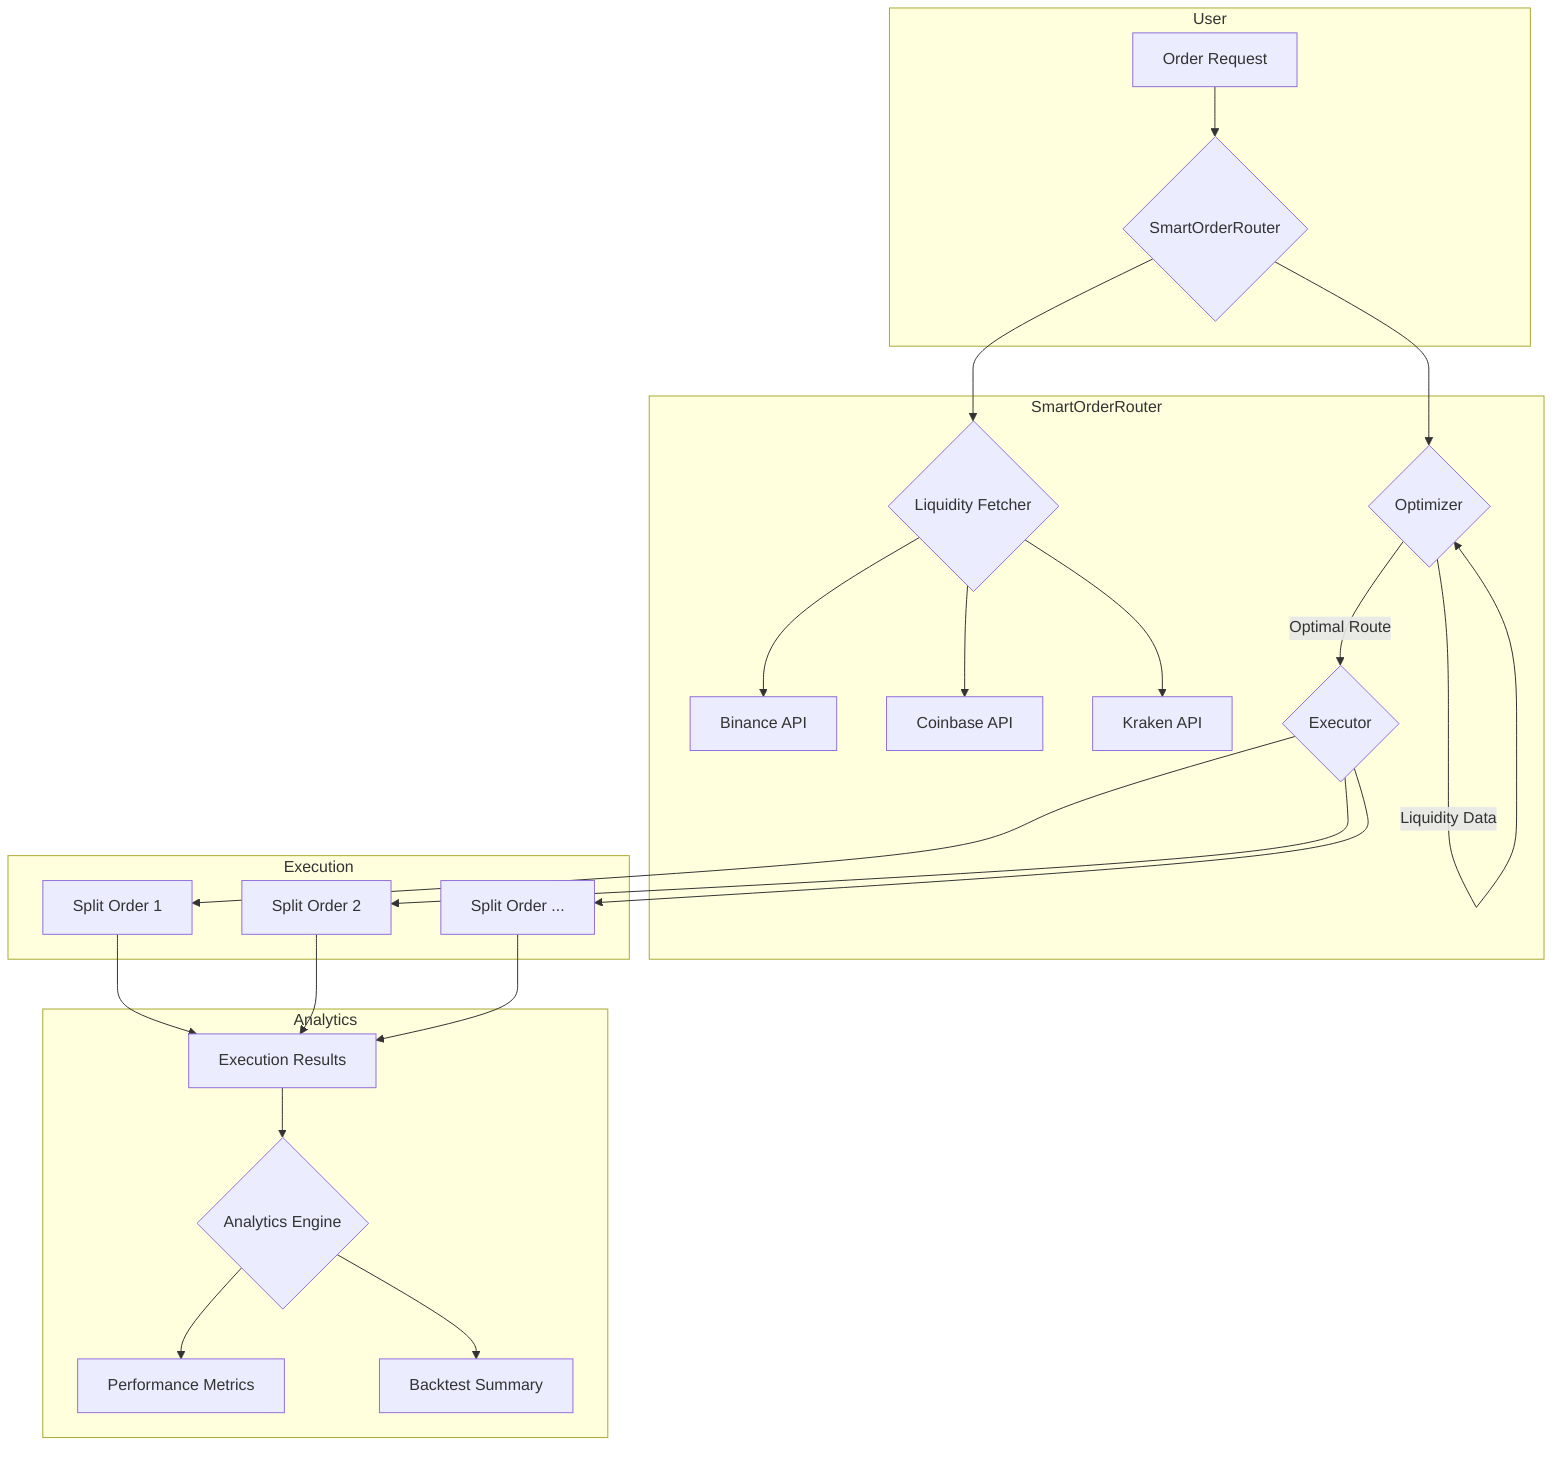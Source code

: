 graph TD
    subgraph User
        A[Order Request] --> B{SmartOrderRouter}
    end

    subgraph SmartOrderRouter
        B --> C{Liquidity Fetcher}
        C --> D1[Binance API]
        C --> D2[Coinbase API]
        C --> D3[Kraken API]

        B --> E{Optimizer}
        E -- Liquidity Data --> E
        E -- Optimal Route --> F{Executor}
    end

    subgraph Execution
        F --> G1[Split Order 1]
        F --> G2[Split Order 2]
        F --> G3[Split Order ...]
    end

    subgraph Analytics
        H[Execution Results] --> I{Analytics Engine}
        I --> J[Performance Metrics]
        I --> K[Backtest Summary]
    end

    G1 --> H
    G2 --> H
    G3 --> H